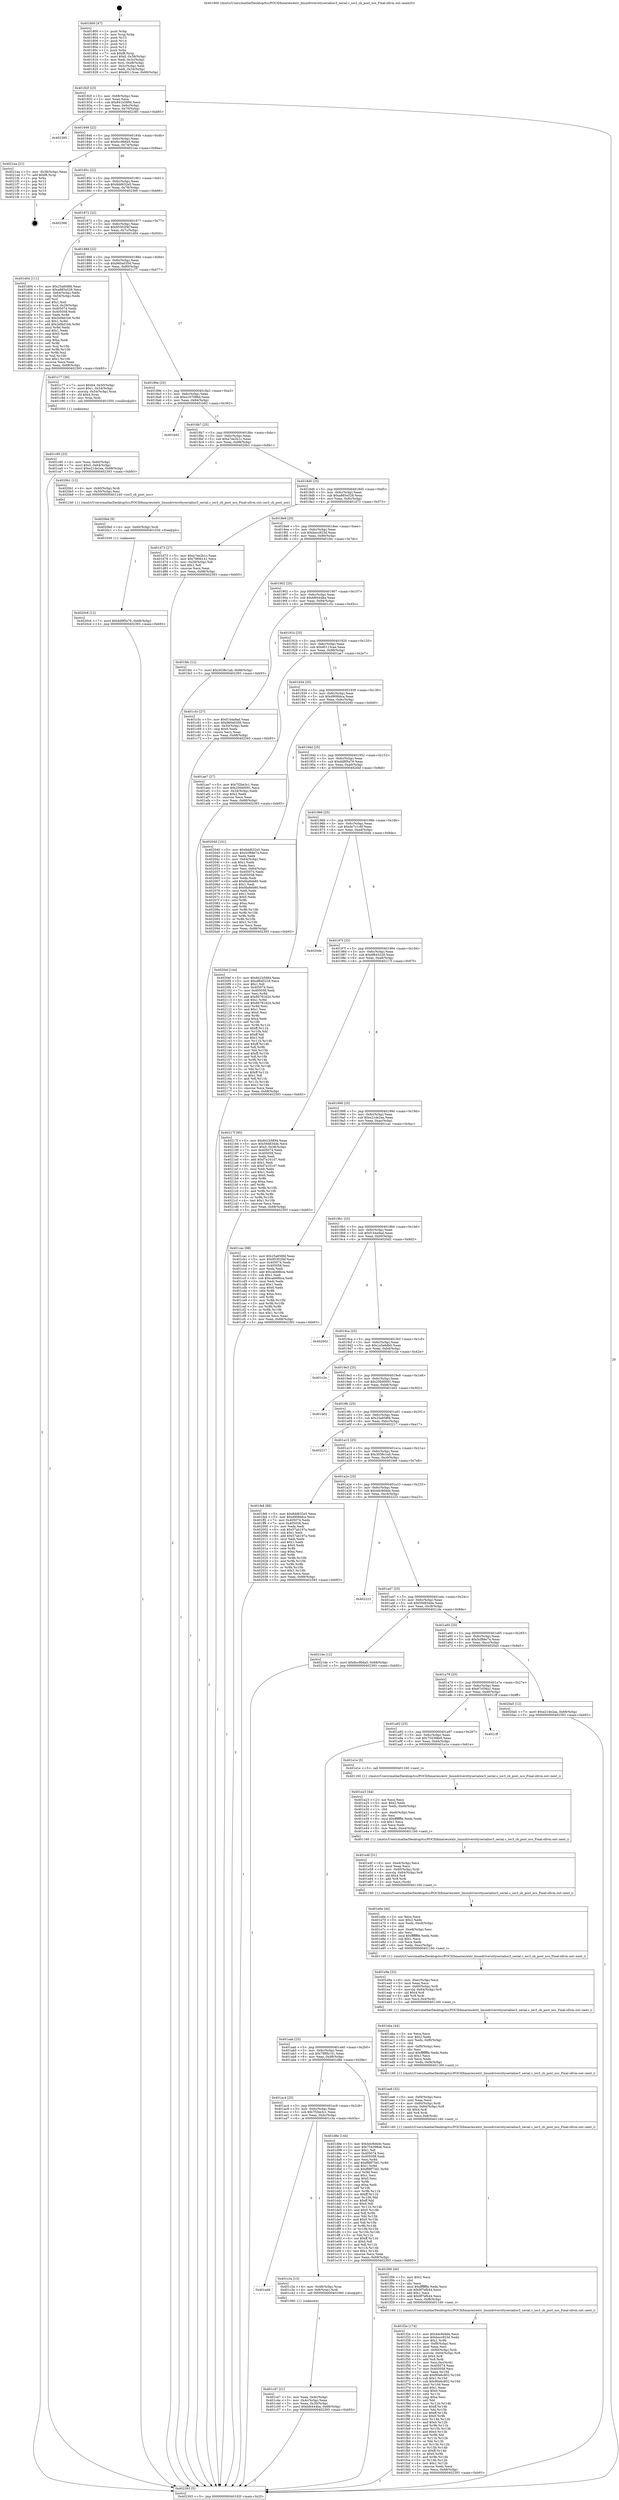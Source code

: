 digraph "0x401800" {
  label = "0x401800 (/mnt/c/Users/mathe/Desktop/tcc/POCII/binaries/extr_linuxdriversttyserialioc3_serial.c_ioc3_cb_post_ncs_Final-ollvm.out::main(0))"
  labelloc = "t"
  node[shape=record]

  Entry [label="",width=0.3,height=0.3,shape=circle,fillcolor=black,style=filled]
  "0x40182f" [label="{
     0x40182f [23]\l
     | [instrs]\l
     &nbsp;&nbsp;0x40182f \<+3\>: mov -0x68(%rbp),%eax\l
     &nbsp;&nbsp;0x401832 \<+2\>: mov %eax,%ecx\l
     &nbsp;&nbsp;0x401834 \<+6\>: sub $0x841b5894,%ecx\l
     &nbsp;&nbsp;0x40183a \<+3\>: mov %eax,-0x6c(%rbp)\l
     &nbsp;&nbsp;0x40183d \<+3\>: mov %ecx,-0x70(%rbp)\l
     &nbsp;&nbsp;0x401840 \<+6\>: je 0000000000402385 \<main+0xb85\>\l
  }"]
  "0x402385" [label="{
     0x402385\l
  }", style=dashed]
  "0x401846" [label="{
     0x401846 [22]\l
     | [instrs]\l
     &nbsp;&nbsp;0x401846 \<+5\>: jmp 000000000040184b \<main+0x4b\>\l
     &nbsp;&nbsp;0x40184b \<+3\>: mov -0x6c(%rbp),%eax\l
     &nbsp;&nbsp;0x40184e \<+5\>: sub $0x8cc9b6a5,%eax\l
     &nbsp;&nbsp;0x401853 \<+3\>: mov %eax,-0x74(%rbp)\l
     &nbsp;&nbsp;0x401856 \<+6\>: je 00000000004021ea \<main+0x9ea\>\l
  }"]
  Exit [label="",width=0.3,height=0.3,shape=circle,fillcolor=black,style=filled,peripheries=2]
  "0x4021ea" [label="{
     0x4021ea [21]\l
     | [instrs]\l
     &nbsp;&nbsp;0x4021ea \<+3\>: mov -0x38(%rbp),%eax\l
     &nbsp;&nbsp;0x4021ed \<+7\>: add $0xf8,%rsp\l
     &nbsp;&nbsp;0x4021f4 \<+1\>: pop %rbx\l
     &nbsp;&nbsp;0x4021f5 \<+2\>: pop %r12\l
     &nbsp;&nbsp;0x4021f7 \<+2\>: pop %r13\l
     &nbsp;&nbsp;0x4021f9 \<+2\>: pop %r14\l
     &nbsp;&nbsp;0x4021fb \<+2\>: pop %r15\l
     &nbsp;&nbsp;0x4021fd \<+1\>: pop %rbp\l
     &nbsp;&nbsp;0x4021fe \<+1\>: ret\l
  }"]
  "0x40185c" [label="{
     0x40185c [22]\l
     | [instrs]\l
     &nbsp;&nbsp;0x40185c \<+5\>: jmp 0000000000401861 \<main+0x61\>\l
     &nbsp;&nbsp;0x401861 \<+3\>: mov -0x6c(%rbp),%eax\l
     &nbsp;&nbsp;0x401864 \<+5\>: sub $0x8dd632e5,%eax\l
     &nbsp;&nbsp;0x401869 \<+3\>: mov %eax,-0x78(%rbp)\l
     &nbsp;&nbsp;0x40186c \<+6\>: je 0000000000402366 \<main+0xb66\>\l
  }"]
  "0x4020c6" [label="{
     0x4020c6 [12]\l
     | [instrs]\l
     &nbsp;&nbsp;0x4020c6 \<+7\>: movl $0xdd9f5a79,-0x68(%rbp)\l
     &nbsp;&nbsp;0x4020cd \<+5\>: jmp 0000000000402393 \<main+0xb93\>\l
  }"]
  "0x402366" [label="{
     0x402366\l
  }", style=dashed]
  "0x401872" [label="{
     0x401872 [22]\l
     | [instrs]\l
     &nbsp;&nbsp;0x401872 \<+5\>: jmp 0000000000401877 \<main+0x77\>\l
     &nbsp;&nbsp;0x401877 \<+3\>: mov -0x6c(%rbp),%eax\l
     &nbsp;&nbsp;0x40187a \<+5\>: sub $0x95302f4f,%eax\l
     &nbsp;&nbsp;0x40187f \<+3\>: mov %eax,-0x7c(%rbp)\l
     &nbsp;&nbsp;0x401882 \<+6\>: je 0000000000401d04 \<main+0x504\>\l
  }"]
  "0x4020bd" [label="{
     0x4020bd [9]\l
     | [instrs]\l
     &nbsp;&nbsp;0x4020bd \<+4\>: mov -0x60(%rbp),%rdi\l
     &nbsp;&nbsp;0x4020c1 \<+5\>: call 0000000000401030 \<free@plt\>\l
     | [calls]\l
     &nbsp;&nbsp;0x401030 \{1\} (unknown)\l
  }"]
  "0x401d04" [label="{
     0x401d04 [111]\l
     | [instrs]\l
     &nbsp;&nbsp;0x401d04 \<+5\>: mov $0x25a858fd,%eax\l
     &nbsp;&nbsp;0x401d09 \<+5\>: mov $0xa885e528,%ecx\l
     &nbsp;&nbsp;0x401d0e \<+3\>: mov -0x64(%rbp),%edx\l
     &nbsp;&nbsp;0x401d11 \<+3\>: cmp -0x54(%rbp),%edx\l
     &nbsp;&nbsp;0x401d14 \<+4\>: setl %sil\l
     &nbsp;&nbsp;0x401d18 \<+4\>: and $0x1,%sil\l
     &nbsp;&nbsp;0x401d1c \<+4\>: mov %sil,-0x29(%rbp)\l
     &nbsp;&nbsp;0x401d20 \<+7\>: mov 0x405074,%edx\l
     &nbsp;&nbsp;0x401d27 \<+7\>: mov 0x405058,%edi\l
     &nbsp;&nbsp;0x401d2e \<+3\>: mov %edx,%r8d\l
     &nbsp;&nbsp;0x401d31 \<+7\>: sub $0x2efdd1b6,%r8d\l
     &nbsp;&nbsp;0x401d38 \<+4\>: sub $0x1,%r8d\l
     &nbsp;&nbsp;0x401d3c \<+7\>: add $0x2efdd1b6,%r8d\l
     &nbsp;&nbsp;0x401d43 \<+4\>: imul %r8d,%edx\l
     &nbsp;&nbsp;0x401d47 \<+3\>: and $0x1,%edx\l
     &nbsp;&nbsp;0x401d4a \<+3\>: cmp $0x0,%edx\l
     &nbsp;&nbsp;0x401d4d \<+4\>: sete %sil\l
     &nbsp;&nbsp;0x401d51 \<+3\>: cmp $0xa,%edi\l
     &nbsp;&nbsp;0x401d54 \<+4\>: setl %r9b\l
     &nbsp;&nbsp;0x401d58 \<+3\>: mov %sil,%r10b\l
     &nbsp;&nbsp;0x401d5b \<+3\>: and %r9b,%r10b\l
     &nbsp;&nbsp;0x401d5e \<+3\>: xor %r9b,%sil\l
     &nbsp;&nbsp;0x401d61 \<+3\>: or %sil,%r10b\l
     &nbsp;&nbsp;0x401d64 \<+4\>: test $0x1,%r10b\l
     &nbsp;&nbsp;0x401d68 \<+3\>: cmovne %ecx,%eax\l
     &nbsp;&nbsp;0x401d6b \<+3\>: mov %eax,-0x68(%rbp)\l
     &nbsp;&nbsp;0x401d6e \<+5\>: jmp 0000000000402393 \<main+0xb93\>\l
  }"]
  "0x401888" [label="{
     0x401888 [22]\l
     | [instrs]\l
     &nbsp;&nbsp;0x401888 \<+5\>: jmp 000000000040188d \<main+0x8d\>\l
     &nbsp;&nbsp;0x40188d \<+3\>: mov -0x6c(%rbp),%eax\l
     &nbsp;&nbsp;0x401890 \<+5\>: sub $0x960a0356,%eax\l
     &nbsp;&nbsp;0x401895 \<+3\>: mov %eax,-0x80(%rbp)\l
     &nbsp;&nbsp;0x401898 \<+6\>: je 0000000000401c77 \<main+0x477\>\l
  }"]
  "0x401f2e" [label="{
     0x401f2e [174]\l
     | [instrs]\l
     &nbsp;&nbsp;0x401f2e \<+5\>: mov $0x4dc9d4de,%ecx\l
     &nbsp;&nbsp;0x401f33 \<+5\>: mov $0xbecc923d,%edx\l
     &nbsp;&nbsp;0x401f38 \<+3\>: mov $0x1,%r9b\l
     &nbsp;&nbsp;0x401f3b \<+6\>: mov -0xf8(%rbp),%esi\l
     &nbsp;&nbsp;0x401f41 \<+3\>: imul %eax,%esi\l
     &nbsp;&nbsp;0x401f44 \<+4\>: mov -0x60(%rbp),%rdi\l
     &nbsp;&nbsp;0x401f48 \<+4\>: movslq -0x64(%rbp),%r8\l
     &nbsp;&nbsp;0x401f4c \<+4\>: shl $0x4,%r8\l
     &nbsp;&nbsp;0x401f50 \<+3\>: add %r8,%rdi\l
     &nbsp;&nbsp;0x401f53 \<+3\>: mov %esi,0xc(%rdi)\l
     &nbsp;&nbsp;0x401f56 \<+7\>: mov 0x405074,%eax\l
     &nbsp;&nbsp;0x401f5d \<+7\>: mov 0x405058,%esi\l
     &nbsp;&nbsp;0x401f64 \<+3\>: mov %eax,%r10d\l
     &nbsp;&nbsp;0x401f67 \<+7\>: add $0x90a6c802,%r10d\l
     &nbsp;&nbsp;0x401f6e \<+4\>: sub $0x1,%r10d\l
     &nbsp;&nbsp;0x401f72 \<+7\>: sub $0x90a6c802,%r10d\l
     &nbsp;&nbsp;0x401f79 \<+4\>: imul %r10d,%eax\l
     &nbsp;&nbsp;0x401f7d \<+3\>: and $0x1,%eax\l
     &nbsp;&nbsp;0x401f80 \<+3\>: cmp $0x0,%eax\l
     &nbsp;&nbsp;0x401f83 \<+4\>: sete %r11b\l
     &nbsp;&nbsp;0x401f87 \<+3\>: cmp $0xa,%esi\l
     &nbsp;&nbsp;0x401f8a \<+3\>: setl %bl\l
     &nbsp;&nbsp;0x401f8d \<+3\>: mov %r11b,%r14b\l
     &nbsp;&nbsp;0x401f90 \<+4\>: xor $0xff,%r14b\l
     &nbsp;&nbsp;0x401f94 \<+3\>: mov %bl,%r15b\l
     &nbsp;&nbsp;0x401f97 \<+4\>: xor $0xff,%r15b\l
     &nbsp;&nbsp;0x401f9b \<+4\>: xor $0x0,%r9b\l
     &nbsp;&nbsp;0x401f9f \<+3\>: mov %r14b,%r12b\l
     &nbsp;&nbsp;0x401fa2 \<+4\>: and $0x0,%r12b\l
     &nbsp;&nbsp;0x401fa6 \<+3\>: and %r9b,%r11b\l
     &nbsp;&nbsp;0x401fa9 \<+3\>: mov %r15b,%r13b\l
     &nbsp;&nbsp;0x401fac \<+4\>: and $0x0,%r13b\l
     &nbsp;&nbsp;0x401fb0 \<+3\>: and %r9b,%bl\l
     &nbsp;&nbsp;0x401fb3 \<+3\>: or %r11b,%r12b\l
     &nbsp;&nbsp;0x401fb6 \<+3\>: or %bl,%r13b\l
     &nbsp;&nbsp;0x401fb9 \<+3\>: xor %r13b,%r12b\l
     &nbsp;&nbsp;0x401fbc \<+3\>: or %r15b,%r14b\l
     &nbsp;&nbsp;0x401fbf \<+4\>: xor $0xff,%r14b\l
     &nbsp;&nbsp;0x401fc3 \<+4\>: or $0x0,%r9b\l
     &nbsp;&nbsp;0x401fc7 \<+3\>: and %r9b,%r14b\l
     &nbsp;&nbsp;0x401fca \<+3\>: or %r14b,%r12b\l
     &nbsp;&nbsp;0x401fcd \<+4\>: test $0x1,%r12b\l
     &nbsp;&nbsp;0x401fd1 \<+3\>: cmovne %edx,%ecx\l
     &nbsp;&nbsp;0x401fd4 \<+3\>: mov %ecx,-0x68(%rbp)\l
     &nbsp;&nbsp;0x401fd7 \<+5\>: jmp 0000000000402393 \<main+0xb93\>\l
  }"]
  "0x401c77" [label="{
     0x401c77 [30]\l
     | [instrs]\l
     &nbsp;&nbsp;0x401c77 \<+7\>: movl $0x64,-0x50(%rbp)\l
     &nbsp;&nbsp;0x401c7e \<+7\>: movl $0x1,-0x54(%rbp)\l
     &nbsp;&nbsp;0x401c85 \<+4\>: movslq -0x54(%rbp),%rax\l
     &nbsp;&nbsp;0x401c89 \<+4\>: shl $0x4,%rax\l
     &nbsp;&nbsp;0x401c8d \<+3\>: mov %rax,%rdi\l
     &nbsp;&nbsp;0x401c90 \<+5\>: call 0000000000401050 \<malloc@plt\>\l
     | [calls]\l
     &nbsp;&nbsp;0x401050 \{1\} (unknown)\l
  }"]
  "0x40189e" [label="{
     0x40189e [25]\l
     | [instrs]\l
     &nbsp;&nbsp;0x40189e \<+5\>: jmp 00000000004018a3 \<main+0xa3\>\l
     &nbsp;&nbsp;0x4018a3 \<+3\>: mov -0x6c(%rbp),%eax\l
     &nbsp;&nbsp;0x4018a6 \<+5\>: sub $0xa167086d,%eax\l
     &nbsp;&nbsp;0x4018ab \<+6\>: mov %eax,-0x84(%rbp)\l
     &nbsp;&nbsp;0x4018b1 \<+6\>: je 0000000000401b92 \<main+0x392\>\l
  }"]
  "0x401f06" [label="{
     0x401f06 [40]\l
     | [instrs]\l
     &nbsp;&nbsp;0x401f06 \<+5\>: mov $0x2,%ecx\l
     &nbsp;&nbsp;0x401f0b \<+1\>: cltd\l
     &nbsp;&nbsp;0x401f0c \<+2\>: idiv %ecx\l
     &nbsp;&nbsp;0x401f0e \<+6\>: imul $0xfffffffe,%edx,%ecx\l
     &nbsp;&nbsp;0x401f14 \<+6\>: sub $0x9f7efb44,%ecx\l
     &nbsp;&nbsp;0x401f1a \<+3\>: add $0x1,%ecx\l
     &nbsp;&nbsp;0x401f1d \<+6\>: add $0x9f7efb44,%ecx\l
     &nbsp;&nbsp;0x401f23 \<+6\>: mov %ecx,-0xf8(%rbp)\l
     &nbsp;&nbsp;0x401f29 \<+5\>: call 0000000000401160 \<next_i\>\l
     | [calls]\l
     &nbsp;&nbsp;0x401160 \{1\} (/mnt/c/Users/mathe/Desktop/tcc/POCII/binaries/extr_linuxdriversttyserialioc3_serial.c_ioc3_cb_post_ncs_Final-ollvm.out::next_i)\l
  }"]
  "0x401b92" [label="{
     0x401b92\l
  }", style=dashed]
  "0x4018b7" [label="{
     0x4018b7 [25]\l
     | [instrs]\l
     &nbsp;&nbsp;0x4018b7 \<+5\>: jmp 00000000004018bc \<main+0xbc\>\l
     &nbsp;&nbsp;0x4018bc \<+3\>: mov -0x6c(%rbp),%eax\l
     &nbsp;&nbsp;0x4018bf \<+5\>: sub $0xa7ee2b1c,%eax\l
     &nbsp;&nbsp;0x4018c4 \<+6\>: mov %eax,-0x88(%rbp)\l
     &nbsp;&nbsp;0x4018ca \<+6\>: je 00000000004020b1 \<main+0x8b1\>\l
  }"]
  "0x401ee6" [label="{
     0x401ee6 [32]\l
     | [instrs]\l
     &nbsp;&nbsp;0x401ee6 \<+6\>: mov -0xf4(%rbp),%ecx\l
     &nbsp;&nbsp;0x401eec \<+3\>: imul %eax,%ecx\l
     &nbsp;&nbsp;0x401eef \<+4\>: mov -0x60(%rbp),%rdi\l
     &nbsp;&nbsp;0x401ef3 \<+4\>: movslq -0x64(%rbp),%r8\l
     &nbsp;&nbsp;0x401ef7 \<+4\>: shl $0x4,%r8\l
     &nbsp;&nbsp;0x401efb \<+3\>: add %r8,%rdi\l
     &nbsp;&nbsp;0x401efe \<+3\>: mov %ecx,0x8(%rdi)\l
     &nbsp;&nbsp;0x401f01 \<+5\>: call 0000000000401160 \<next_i\>\l
     | [calls]\l
     &nbsp;&nbsp;0x401160 \{1\} (/mnt/c/Users/mathe/Desktop/tcc/POCII/binaries/extr_linuxdriversttyserialioc3_serial.c_ioc3_cb_post_ncs_Final-ollvm.out::next_i)\l
  }"]
  "0x4020b1" [label="{
     0x4020b1 [12]\l
     | [instrs]\l
     &nbsp;&nbsp;0x4020b1 \<+4\>: mov -0x60(%rbp),%rdi\l
     &nbsp;&nbsp;0x4020b5 \<+3\>: mov -0x50(%rbp),%esi\l
     &nbsp;&nbsp;0x4020b8 \<+5\>: call 0000000000401240 \<ioc3_cb_post_ncs\>\l
     | [calls]\l
     &nbsp;&nbsp;0x401240 \{1\} (/mnt/c/Users/mathe/Desktop/tcc/POCII/binaries/extr_linuxdriversttyserialioc3_serial.c_ioc3_cb_post_ncs_Final-ollvm.out::ioc3_cb_post_ncs)\l
  }"]
  "0x4018d0" [label="{
     0x4018d0 [25]\l
     | [instrs]\l
     &nbsp;&nbsp;0x4018d0 \<+5\>: jmp 00000000004018d5 \<main+0xd5\>\l
     &nbsp;&nbsp;0x4018d5 \<+3\>: mov -0x6c(%rbp),%eax\l
     &nbsp;&nbsp;0x4018d8 \<+5\>: sub $0xa885e528,%eax\l
     &nbsp;&nbsp;0x4018dd \<+6\>: mov %eax,-0x8c(%rbp)\l
     &nbsp;&nbsp;0x4018e3 \<+6\>: je 0000000000401d73 \<main+0x573\>\l
  }"]
  "0x401eba" [label="{
     0x401eba [44]\l
     | [instrs]\l
     &nbsp;&nbsp;0x401eba \<+2\>: xor %ecx,%ecx\l
     &nbsp;&nbsp;0x401ebc \<+5\>: mov $0x2,%edx\l
     &nbsp;&nbsp;0x401ec1 \<+6\>: mov %edx,-0xf0(%rbp)\l
     &nbsp;&nbsp;0x401ec7 \<+1\>: cltd\l
     &nbsp;&nbsp;0x401ec8 \<+6\>: mov -0xf0(%rbp),%esi\l
     &nbsp;&nbsp;0x401ece \<+2\>: idiv %esi\l
     &nbsp;&nbsp;0x401ed0 \<+6\>: imul $0xfffffffe,%edx,%edx\l
     &nbsp;&nbsp;0x401ed6 \<+3\>: sub $0x1,%ecx\l
     &nbsp;&nbsp;0x401ed9 \<+2\>: sub %ecx,%edx\l
     &nbsp;&nbsp;0x401edb \<+6\>: mov %edx,-0xf4(%rbp)\l
     &nbsp;&nbsp;0x401ee1 \<+5\>: call 0000000000401160 \<next_i\>\l
     | [calls]\l
     &nbsp;&nbsp;0x401160 \{1\} (/mnt/c/Users/mathe/Desktop/tcc/POCII/binaries/extr_linuxdriversttyserialioc3_serial.c_ioc3_cb_post_ncs_Final-ollvm.out::next_i)\l
  }"]
  "0x401d73" [label="{
     0x401d73 [27]\l
     | [instrs]\l
     &nbsp;&nbsp;0x401d73 \<+5\>: mov $0xa7ee2b1c,%eax\l
     &nbsp;&nbsp;0x401d78 \<+5\>: mov $0x79f0b141,%ecx\l
     &nbsp;&nbsp;0x401d7d \<+3\>: mov -0x29(%rbp),%dl\l
     &nbsp;&nbsp;0x401d80 \<+3\>: test $0x1,%dl\l
     &nbsp;&nbsp;0x401d83 \<+3\>: cmovne %ecx,%eax\l
     &nbsp;&nbsp;0x401d86 \<+3\>: mov %eax,-0x68(%rbp)\l
     &nbsp;&nbsp;0x401d89 \<+5\>: jmp 0000000000402393 \<main+0xb93\>\l
  }"]
  "0x4018e9" [label="{
     0x4018e9 [25]\l
     | [instrs]\l
     &nbsp;&nbsp;0x4018e9 \<+5\>: jmp 00000000004018ee \<main+0xee\>\l
     &nbsp;&nbsp;0x4018ee \<+3\>: mov -0x6c(%rbp),%eax\l
     &nbsp;&nbsp;0x4018f1 \<+5\>: sub $0xbecc923d,%eax\l
     &nbsp;&nbsp;0x4018f6 \<+6\>: mov %eax,-0x90(%rbp)\l
     &nbsp;&nbsp;0x4018fc \<+6\>: je 0000000000401fdc \<main+0x7dc\>\l
  }"]
  "0x401e9a" [label="{
     0x401e9a [32]\l
     | [instrs]\l
     &nbsp;&nbsp;0x401e9a \<+6\>: mov -0xec(%rbp),%ecx\l
     &nbsp;&nbsp;0x401ea0 \<+3\>: imul %eax,%ecx\l
     &nbsp;&nbsp;0x401ea3 \<+4\>: mov -0x60(%rbp),%rdi\l
     &nbsp;&nbsp;0x401ea7 \<+4\>: movslq -0x64(%rbp),%r8\l
     &nbsp;&nbsp;0x401eab \<+4\>: shl $0x4,%r8\l
     &nbsp;&nbsp;0x401eaf \<+3\>: add %r8,%rdi\l
     &nbsp;&nbsp;0x401eb2 \<+3\>: mov %ecx,0x4(%rdi)\l
     &nbsp;&nbsp;0x401eb5 \<+5\>: call 0000000000401160 \<next_i\>\l
     | [calls]\l
     &nbsp;&nbsp;0x401160 \{1\} (/mnt/c/Users/mathe/Desktop/tcc/POCII/binaries/extr_linuxdriversttyserialioc3_serial.c_ioc3_cb_post_ncs_Final-ollvm.out::next_i)\l
  }"]
  "0x401fdc" [label="{
     0x401fdc [12]\l
     | [instrs]\l
     &nbsp;&nbsp;0x401fdc \<+7\>: movl $0x3038c1ab,-0x68(%rbp)\l
     &nbsp;&nbsp;0x401fe3 \<+5\>: jmp 0000000000402393 \<main+0xb93\>\l
  }"]
  "0x401902" [label="{
     0x401902 [25]\l
     | [instrs]\l
     &nbsp;&nbsp;0x401902 \<+5\>: jmp 0000000000401907 \<main+0x107\>\l
     &nbsp;&nbsp;0x401907 \<+3\>: mov -0x6c(%rbp),%eax\l
     &nbsp;&nbsp;0x40190a \<+5\>: sub $0xbfd444ba,%eax\l
     &nbsp;&nbsp;0x40190f \<+6\>: mov %eax,-0x94(%rbp)\l
     &nbsp;&nbsp;0x401915 \<+6\>: je 0000000000401c5c \<main+0x45c\>\l
  }"]
  "0x401e6e" [label="{
     0x401e6e [44]\l
     | [instrs]\l
     &nbsp;&nbsp;0x401e6e \<+2\>: xor %ecx,%ecx\l
     &nbsp;&nbsp;0x401e70 \<+5\>: mov $0x2,%edx\l
     &nbsp;&nbsp;0x401e75 \<+6\>: mov %edx,-0xe8(%rbp)\l
     &nbsp;&nbsp;0x401e7b \<+1\>: cltd\l
     &nbsp;&nbsp;0x401e7c \<+6\>: mov -0xe8(%rbp),%esi\l
     &nbsp;&nbsp;0x401e82 \<+2\>: idiv %esi\l
     &nbsp;&nbsp;0x401e84 \<+6\>: imul $0xfffffffe,%edx,%edx\l
     &nbsp;&nbsp;0x401e8a \<+3\>: sub $0x1,%ecx\l
     &nbsp;&nbsp;0x401e8d \<+2\>: sub %ecx,%edx\l
     &nbsp;&nbsp;0x401e8f \<+6\>: mov %edx,-0xec(%rbp)\l
     &nbsp;&nbsp;0x401e95 \<+5\>: call 0000000000401160 \<next_i\>\l
     | [calls]\l
     &nbsp;&nbsp;0x401160 \{1\} (/mnt/c/Users/mathe/Desktop/tcc/POCII/binaries/extr_linuxdriversttyserialioc3_serial.c_ioc3_cb_post_ncs_Final-ollvm.out::next_i)\l
  }"]
  "0x401c5c" [label="{
     0x401c5c [27]\l
     | [instrs]\l
     &nbsp;&nbsp;0x401c5c \<+5\>: mov $0xf144a9ad,%eax\l
     &nbsp;&nbsp;0x401c61 \<+5\>: mov $0x960a0356,%ecx\l
     &nbsp;&nbsp;0x401c66 \<+3\>: mov -0x30(%rbp),%edx\l
     &nbsp;&nbsp;0x401c69 \<+3\>: cmp $0x0,%edx\l
     &nbsp;&nbsp;0x401c6c \<+3\>: cmove %ecx,%eax\l
     &nbsp;&nbsp;0x401c6f \<+3\>: mov %eax,-0x68(%rbp)\l
     &nbsp;&nbsp;0x401c72 \<+5\>: jmp 0000000000402393 \<main+0xb93\>\l
  }"]
  "0x40191b" [label="{
     0x40191b [25]\l
     | [instrs]\l
     &nbsp;&nbsp;0x40191b \<+5\>: jmp 0000000000401920 \<main+0x120\>\l
     &nbsp;&nbsp;0x401920 \<+3\>: mov -0x6c(%rbp),%eax\l
     &nbsp;&nbsp;0x401923 \<+5\>: sub $0xd0113cae,%eax\l
     &nbsp;&nbsp;0x401928 \<+6\>: mov %eax,-0x98(%rbp)\l
     &nbsp;&nbsp;0x40192e \<+6\>: je 0000000000401ae7 \<main+0x2e7\>\l
  }"]
  "0x401e4f" [label="{
     0x401e4f [31]\l
     | [instrs]\l
     &nbsp;&nbsp;0x401e4f \<+6\>: mov -0xe4(%rbp),%ecx\l
     &nbsp;&nbsp;0x401e55 \<+3\>: imul %eax,%ecx\l
     &nbsp;&nbsp;0x401e58 \<+4\>: mov -0x60(%rbp),%rdi\l
     &nbsp;&nbsp;0x401e5c \<+4\>: movslq -0x64(%rbp),%r8\l
     &nbsp;&nbsp;0x401e60 \<+4\>: shl $0x4,%r8\l
     &nbsp;&nbsp;0x401e64 \<+3\>: add %r8,%rdi\l
     &nbsp;&nbsp;0x401e67 \<+2\>: mov %ecx,(%rdi)\l
     &nbsp;&nbsp;0x401e69 \<+5\>: call 0000000000401160 \<next_i\>\l
     | [calls]\l
     &nbsp;&nbsp;0x401160 \{1\} (/mnt/c/Users/mathe/Desktop/tcc/POCII/binaries/extr_linuxdriversttyserialioc3_serial.c_ioc3_cb_post_ncs_Final-ollvm.out::next_i)\l
  }"]
  "0x401ae7" [label="{
     0x401ae7 [27]\l
     | [instrs]\l
     &nbsp;&nbsp;0x401ae7 \<+5\>: mov $0x7f2be3c1,%eax\l
     &nbsp;&nbsp;0x401aec \<+5\>: mov $0x200d0091,%ecx\l
     &nbsp;&nbsp;0x401af1 \<+3\>: mov -0x34(%rbp),%edx\l
     &nbsp;&nbsp;0x401af4 \<+3\>: cmp $0x2,%edx\l
     &nbsp;&nbsp;0x401af7 \<+3\>: cmovne %ecx,%eax\l
     &nbsp;&nbsp;0x401afa \<+3\>: mov %eax,-0x68(%rbp)\l
     &nbsp;&nbsp;0x401afd \<+5\>: jmp 0000000000402393 \<main+0xb93\>\l
  }"]
  "0x401934" [label="{
     0x401934 [25]\l
     | [instrs]\l
     &nbsp;&nbsp;0x401934 \<+5\>: jmp 0000000000401939 \<main+0x139\>\l
     &nbsp;&nbsp;0x401939 \<+3\>: mov -0x6c(%rbp),%eax\l
     &nbsp;&nbsp;0x40193c \<+5\>: sub $0xd90fddca,%eax\l
     &nbsp;&nbsp;0x401941 \<+6\>: mov %eax,-0x9c(%rbp)\l
     &nbsp;&nbsp;0x401947 \<+6\>: je 0000000000402040 \<main+0x840\>\l
  }"]
  "0x402393" [label="{
     0x402393 [5]\l
     | [instrs]\l
     &nbsp;&nbsp;0x402393 \<+5\>: jmp 000000000040182f \<main+0x2f\>\l
  }"]
  "0x401800" [label="{
     0x401800 [47]\l
     | [instrs]\l
     &nbsp;&nbsp;0x401800 \<+1\>: push %rbp\l
     &nbsp;&nbsp;0x401801 \<+3\>: mov %rsp,%rbp\l
     &nbsp;&nbsp;0x401804 \<+2\>: push %r15\l
     &nbsp;&nbsp;0x401806 \<+2\>: push %r14\l
     &nbsp;&nbsp;0x401808 \<+2\>: push %r13\l
     &nbsp;&nbsp;0x40180a \<+2\>: push %r12\l
     &nbsp;&nbsp;0x40180c \<+1\>: push %rbx\l
     &nbsp;&nbsp;0x40180d \<+7\>: sub $0xf8,%rsp\l
     &nbsp;&nbsp;0x401814 \<+7\>: movl $0x0,-0x38(%rbp)\l
     &nbsp;&nbsp;0x40181b \<+3\>: mov %edi,-0x3c(%rbp)\l
     &nbsp;&nbsp;0x40181e \<+4\>: mov %rsi,-0x48(%rbp)\l
     &nbsp;&nbsp;0x401822 \<+3\>: mov -0x3c(%rbp),%edi\l
     &nbsp;&nbsp;0x401825 \<+3\>: mov %edi,-0x34(%rbp)\l
     &nbsp;&nbsp;0x401828 \<+7\>: movl $0xd0113cae,-0x68(%rbp)\l
  }"]
  "0x401e23" [label="{
     0x401e23 [44]\l
     | [instrs]\l
     &nbsp;&nbsp;0x401e23 \<+2\>: xor %ecx,%ecx\l
     &nbsp;&nbsp;0x401e25 \<+5\>: mov $0x2,%edx\l
     &nbsp;&nbsp;0x401e2a \<+6\>: mov %edx,-0xe0(%rbp)\l
     &nbsp;&nbsp;0x401e30 \<+1\>: cltd\l
     &nbsp;&nbsp;0x401e31 \<+6\>: mov -0xe0(%rbp),%esi\l
     &nbsp;&nbsp;0x401e37 \<+2\>: idiv %esi\l
     &nbsp;&nbsp;0x401e39 \<+6\>: imul $0xfffffffe,%edx,%edx\l
     &nbsp;&nbsp;0x401e3f \<+3\>: sub $0x1,%ecx\l
     &nbsp;&nbsp;0x401e42 \<+2\>: sub %ecx,%edx\l
     &nbsp;&nbsp;0x401e44 \<+6\>: mov %edx,-0xe4(%rbp)\l
     &nbsp;&nbsp;0x401e4a \<+5\>: call 0000000000401160 \<next_i\>\l
     | [calls]\l
     &nbsp;&nbsp;0x401160 \{1\} (/mnt/c/Users/mathe/Desktop/tcc/POCII/binaries/extr_linuxdriversttyserialioc3_serial.c_ioc3_cb_post_ncs_Final-ollvm.out::next_i)\l
  }"]
  "0x402040" [label="{
     0x402040 [101]\l
     | [instrs]\l
     &nbsp;&nbsp;0x402040 \<+5\>: mov $0x8dd632e5,%eax\l
     &nbsp;&nbsp;0x402045 \<+5\>: mov $0x5cf88e74,%ecx\l
     &nbsp;&nbsp;0x40204a \<+2\>: xor %edx,%edx\l
     &nbsp;&nbsp;0x40204c \<+3\>: mov -0x64(%rbp),%esi\l
     &nbsp;&nbsp;0x40204f \<+3\>: sub $0x1,%edx\l
     &nbsp;&nbsp;0x402052 \<+2\>: sub %edx,%esi\l
     &nbsp;&nbsp;0x402054 \<+3\>: mov %esi,-0x64(%rbp)\l
     &nbsp;&nbsp;0x402057 \<+7\>: mov 0x405074,%edx\l
     &nbsp;&nbsp;0x40205e \<+7\>: mov 0x405058,%esi\l
     &nbsp;&nbsp;0x402065 \<+2\>: mov %edx,%edi\l
     &nbsp;&nbsp;0x402067 \<+6\>: add $0xfda8eb80,%edi\l
     &nbsp;&nbsp;0x40206d \<+3\>: sub $0x1,%edi\l
     &nbsp;&nbsp;0x402070 \<+6\>: sub $0xfda8eb80,%edi\l
     &nbsp;&nbsp;0x402076 \<+3\>: imul %edi,%edx\l
     &nbsp;&nbsp;0x402079 \<+3\>: and $0x1,%edx\l
     &nbsp;&nbsp;0x40207c \<+3\>: cmp $0x0,%edx\l
     &nbsp;&nbsp;0x40207f \<+4\>: sete %r8b\l
     &nbsp;&nbsp;0x402083 \<+3\>: cmp $0xa,%esi\l
     &nbsp;&nbsp;0x402086 \<+4\>: setl %r9b\l
     &nbsp;&nbsp;0x40208a \<+3\>: mov %r8b,%r10b\l
     &nbsp;&nbsp;0x40208d \<+3\>: and %r9b,%r10b\l
     &nbsp;&nbsp;0x402090 \<+3\>: xor %r9b,%r8b\l
     &nbsp;&nbsp;0x402093 \<+3\>: or %r8b,%r10b\l
     &nbsp;&nbsp;0x402096 \<+4\>: test $0x1,%r10b\l
     &nbsp;&nbsp;0x40209a \<+3\>: cmovne %ecx,%eax\l
     &nbsp;&nbsp;0x40209d \<+3\>: mov %eax,-0x68(%rbp)\l
     &nbsp;&nbsp;0x4020a0 \<+5\>: jmp 0000000000402393 \<main+0xb93\>\l
  }"]
  "0x40194d" [label="{
     0x40194d [25]\l
     | [instrs]\l
     &nbsp;&nbsp;0x40194d \<+5\>: jmp 0000000000401952 \<main+0x152\>\l
     &nbsp;&nbsp;0x401952 \<+3\>: mov -0x6c(%rbp),%eax\l
     &nbsp;&nbsp;0x401955 \<+5\>: sub $0xdd9f5a79,%eax\l
     &nbsp;&nbsp;0x40195a \<+6\>: mov %eax,-0xa0(%rbp)\l
     &nbsp;&nbsp;0x401960 \<+6\>: je 00000000004020ef \<main+0x8ef\>\l
  }"]
  "0x401c95" [label="{
     0x401c95 [23]\l
     | [instrs]\l
     &nbsp;&nbsp;0x401c95 \<+4\>: mov %rax,-0x60(%rbp)\l
     &nbsp;&nbsp;0x401c99 \<+7\>: movl $0x0,-0x64(%rbp)\l
     &nbsp;&nbsp;0x401ca0 \<+7\>: movl $0xe21de2aa,-0x68(%rbp)\l
     &nbsp;&nbsp;0x401ca7 \<+5\>: jmp 0000000000402393 \<main+0xb93\>\l
  }"]
  "0x4020ef" [label="{
     0x4020ef [144]\l
     | [instrs]\l
     &nbsp;&nbsp;0x4020ef \<+5\>: mov $0x841b5894,%eax\l
     &nbsp;&nbsp;0x4020f4 \<+5\>: mov $0xdf645228,%ecx\l
     &nbsp;&nbsp;0x4020f9 \<+2\>: mov $0x1,%dl\l
     &nbsp;&nbsp;0x4020fb \<+7\>: mov 0x405074,%esi\l
     &nbsp;&nbsp;0x402102 \<+7\>: mov 0x405058,%edi\l
     &nbsp;&nbsp;0x402109 \<+3\>: mov %esi,%r8d\l
     &nbsp;&nbsp;0x40210c \<+7\>: add $0x8078162d,%r8d\l
     &nbsp;&nbsp;0x402113 \<+4\>: sub $0x1,%r8d\l
     &nbsp;&nbsp;0x402117 \<+7\>: sub $0x8078162d,%r8d\l
     &nbsp;&nbsp;0x40211e \<+4\>: imul %r8d,%esi\l
     &nbsp;&nbsp;0x402122 \<+3\>: and $0x1,%esi\l
     &nbsp;&nbsp;0x402125 \<+3\>: cmp $0x0,%esi\l
     &nbsp;&nbsp;0x402128 \<+4\>: sete %r9b\l
     &nbsp;&nbsp;0x40212c \<+3\>: cmp $0xa,%edi\l
     &nbsp;&nbsp;0x40212f \<+4\>: setl %r10b\l
     &nbsp;&nbsp;0x402133 \<+3\>: mov %r9b,%r11b\l
     &nbsp;&nbsp;0x402136 \<+4\>: xor $0xff,%r11b\l
     &nbsp;&nbsp;0x40213a \<+3\>: mov %r10b,%bl\l
     &nbsp;&nbsp;0x40213d \<+3\>: xor $0xff,%bl\l
     &nbsp;&nbsp;0x402140 \<+3\>: xor $0x1,%dl\l
     &nbsp;&nbsp;0x402143 \<+3\>: mov %r11b,%r14b\l
     &nbsp;&nbsp;0x402146 \<+4\>: and $0xff,%r14b\l
     &nbsp;&nbsp;0x40214a \<+3\>: and %dl,%r9b\l
     &nbsp;&nbsp;0x40214d \<+3\>: mov %bl,%r15b\l
     &nbsp;&nbsp;0x402150 \<+4\>: and $0xff,%r15b\l
     &nbsp;&nbsp;0x402154 \<+3\>: and %dl,%r10b\l
     &nbsp;&nbsp;0x402157 \<+3\>: or %r9b,%r14b\l
     &nbsp;&nbsp;0x40215a \<+3\>: or %r10b,%r15b\l
     &nbsp;&nbsp;0x40215d \<+3\>: xor %r15b,%r14b\l
     &nbsp;&nbsp;0x402160 \<+3\>: or %bl,%r11b\l
     &nbsp;&nbsp;0x402163 \<+4\>: xor $0xff,%r11b\l
     &nbsp;&nbsp;0x402167 \<+3\>: or $0x1,%dl\l
     &nbsp;&nbsp;0x40216a \<+3\>: and %dl,%r11b\l
     &nbsp;&nbsp;0x40216d \<+3\>: or %r11b,%r14b\l
     &nbsp;&nbsp;0x402170 \<+4\>: test $0x1,%r14b\l
     &nbsp;&nbsp;0x402174 \<+3\>: cmovne %ecx,%eax\l
     &nbsp;&nbsp;0x402177 \<+3\>: mov %eax,-0x68(%rbp)\l
     &nbsp;&nbsp;0x40217a \<+5\>: jmp 0000000000402393 \<main+0xb93\>\l
  }"]
  "0x401966" [label="{
     0x401966 [25]\l
     | [instrs]\l
     &nbsp;&nbsp;0x401966 \<+5\>: jmp 000000000040196b \<main+0x16b\>\l
     &nbsp;&nbsp;0x40196b \<+3\>: mov -0x6c(%rbp),%eax\l
     &nbsp;&nbsp;0x40196e \<+5\>: sub $0xde7c1c6f,%eax\l
     &nbsp;&nbsp;0x401973 \<+6\>: mov %eax,-0xa4(%rbp)\l
     &nbsp;&nbsp;0x401979 \<+6\>: je 00000000004020de \<main+0x8de\>\l
  }"]
  "0x401c47" [label="{
     0x401c47 [21]\l
     | [instrs]\l
     &nbsp;&nbsp;0x401c47 \<+3\>: mov %eax,-0x4c(%rbp)\l
     &nbsp;&nbsp;0x401c4a \<+3\>: mov -0x4c(%rbp),%eax\l
     &nbsp;&nbsp;0x401c4d \<+3\>: mov %eax,-0x30(%rbp)\l
     &nbsp;&nbsp;0x401c50 \<+7\>: movl $0xbfd444ba,-0x68(%rbp)\l
     &nbsp;&nbsp;0x401c57 \<+5\>: jmp 0000000000402393 \<main+0xb93\>\l
  }"]
  "0x4020de" [label="{
     0x4020de\l
  }", style=dashed]
  "0x40197f" [label="{
     0x40197f [25]\l
     | [instrs]\l
     &nbsp;&nbsp;0x40197f \<+5\>: jmp 0000000000401984 \<main+0x184\>\l
     &nbsp;&nbsp;0x401984 \<+3\>: mov -0x6c(%rbp),%eax\l
     &nbsp;&nbsp;0x401987 \<+5\>: sub $0xdf645228,%eax\l
     &nbsp;&nbsp;0x40198c \<+6\>: mov %eax,-0xa8(%rbp)\l
     &nbsp;&nbsp;0x401992 \<+6\>: je 000000000040217f \<main+0x97f\>\l
  }"]
  "0x401add" [label="{
     0x401add\l
  }", style=dashed]
  "0x40217f" [label="{
     0x40217f [95]\l
     | [instrs]\l
     &nbsp;&nbsp;0x40217f \<+5\>: mov $0x841b5894,%eax\l
     &nbsp;&nbsp;0x402184 \<+5\>: mov $0x59d834de,%ecx\l
     &nbsp;&nbsp;0x402189 \<+7\>: movl $0x0,-0x38(%rbp)\l
     &nbsp;&nbsp;0x402190 \<+7\>: mov 0x405074,%edx\l
     &nbsp;&nbsp;0x402197 \<+7\>: mov 0x405058,%esi\l
     &nbsp;&nbsp;0x40219e \<+2\>: mov %edx,%edi\l
     &nbsp;&nbsp;0x4021a0 \<+6\>: add $0xf7a161d7,%edi\l
     &nbsp;&nbsp;0x4021a6 \<+3\>: sub $0x1,%edi\l
     &nbsp;&nbsp;0x4021a9 \<+6\>: sub $0xf7a161d7,%edi\l
     &nbsp;&nbsp;0x4021af \<+3\>: imul %edi,%edx\l
     &nbsp;&nbsp;0x4021b2 \<+3\>: and $0x1,%edx\l
     &nbsp;&nbsp;0x4021b5 \<+3\>: cmp $0x0,%edx\l
     &nbsp;&nbsp;0x4021b8 \<+4\>: sete %r8b\l
     &nbsp;&nbsp;0x4021bc \<+3\>: cmp $0xa,%esi\l
     &nbsp;&nbsp;0x4021bf \<+4\>: setl %r9b\l
     &nbsp;&nbsp;0x4021c3 \<+3\>: mov %r8b,%r10b\l
     &nbsp;&nbsp;0x4021c6 \<+3\>: and %r9b,%r10b\l
     &nbsp;&nbsp;0x4021c9 \<+3\>: xor %r9b,%r8b\l
     &nbsp;&nbsp;0x4021cc \<+3\>: or %r8b,%r10b\l
     &nbsp;&nbsp;0x4021cf \<+4\>: test $0x1,%r10b\l
     &nbsp;&nbsp;0x4021d3 \<+3\>: cmovne %ecx,%eax\l
     &nbsp;&nbsp;0x4021d6 \<+3\>: mov %eax,-0x68(%rbp)\l
     &nbsp;&nbsp;0x4021d9 \<+5\>: jmp 0000000000402393 \<main+0xb93\>\l
  }"]
  "0x401998" [label="{
     0x401998 [25]\l
     | [instrs]\l
     &nbsp;&nbsp;0x401998 \<+5\>: jmp 000000000040199d \<main+0x19d\>\l
     &nbsp;&nbsp;0x40199d \<+3\>: mov -0x6c(%rbp),%eax\l
     &nbsp;&nbsp;0x4019a0 \<+5\>: sub $0xe21de2aa,%eax\l
     &nbsp;&nbsp;0x4019a5 \<+6\>: mov %eax,-0xac(%rbp)\l
     &nbsp;&nbsp;0x4019ab \<+6\>: je 0000000000401cac \<main+0x4ac\>\l
  }"]
  "0x401c3a" [label="{
     0x401c3a [13]\l
     | [instrs]\l
     &nbsp;&nbsp;0x401c3a \<+4\>: mov -0x48(%rbp),%rax\l
     &nbsp;&nbsp;0x401c3e \<+4\>: mov 0x8(%rax),%rdi\l
     &nbsp;&nbsp;0x401c42 \<+5\>: call 0000000000401060 \<atoi@plt\>\l
     | [calls]\l
     &nbsp;&nbsp;0x401060 \{1\} (unknown)\l
  }"]
  "0x401cac" [label="{
     0x401cac [88]\l
     | [instrs]\l
     &nbsp;&nbsp;0x401cac \<+5\>: mov $0x25a858fd,%eax\l
     &nbsp;&nbsp;0x401cb1 \<+5\>: mov $0x95302f4f,%ecx\l
     &nbsp;&nbsp;0x401cb6 \<+7\>: mov 0x405074,%edx\l
     &nbsp;&nbsp;0x401cbd \<+7\>: mov 0x405058,%esi\l
     &nbsp;&nbsp;0x401cc4 \<+2\>: mov %edx,%edi\l
     &nbsp;&nbsp;0x401cc6 \<+6\>: add $0xcab68bca,%edi\l
     &nbsp;&nbsp;0x401ccc \<+3\>: sub $0x1,%edi\l
     &nbsp;&nbsp;0x401ccf \<+6\>: sub $0xcab68bca,%edi\l
     &nbsp;&nbsp;0x401cd5 \<+3\>: imul %edi,%edx\l
     &nbsp;&nbsp;0x401cd8 \<+3\>: and $0x1,%edx\l
     &nbsp;&nbsp;0x401cdb \<+3\>: cmp $0x0,%edx\l
     &nbsp;&nbsp;0x401cde \<+4\>: sete %r8b\l
     &nbsp;&nbsp;0x401ce2 \<+3\>: cmp $0xa,%esi\l
     &nbsp;&nbsp;0x401ce5 \<+4\>: setl %r9b\l
     &nbsp;&nbsp;0x401ce9 \<+3\>: mov %r8b,%r10b\l
     &nbsp;&nbsp;0x401cec \<+3\>: and %r9b,%r10b\l
     &nbsp;&nbsp;0x401cef \<+3\>: xor %r9b,%r8b\l
     &nbsp;&nbsp;0x401cf2 \<+3\>: or %r8b,%r10b\l
     &nbsp;&nbsp;0x401cf5 \<+4\>: test $0x1,%r10b\l
     &nbsp;&nbsp;0x401cf9 \<+3\>: cmovne %ecx,%eax\l
     &nbsp;&nbsp;0x401cfc \<+3\>: mov %eax,-0x68(%rbp)\l
     &nbsp;&nbsp;0x401cff \<+5\>: jmp 0000000000402393 \<main+0xb93\>\l
  }"]
  "0x4019b1" [label="{
     0x4019b1 [25]\l
     | [instrs]\l
     &nbsp;&nbsp;0x4019b1 \<+5\>: jmp 00000000004019b6 \<main+0x1b6\>\l
     &nbsp;&nbsp;0x4019b6 \<+3\>: mov -0x6c(%rbp),%eax\l
     &nbsp;&nbsp;0x4019b9 \<+5\>: sub $0xf144a9ad,%eax\l
     &nbsp;&nbsp;0x4019be \<+6\>: mov %eax,-0xb0(%rbp)\l
     &nbsp;&nbsp;0x4019c4 \<+6\>: je 00000000004020d2 \<main+0x8d2\>\l
  }"]
  "0x401ac4" [label="{
     0x401ac4 [25]\l
     | [instrs]\l
     &nbsp;&nbsp;0x401ac4 \<+5\>: jmp 0000000000401ac9 \<main+0x2c9\>\l
     &nbsp;&nbsp;0x401ac9 \<+3\>: mov -0x6c(%rbp),%eax\l
     &nbsp;&nbsp;0x401acc \<+5\>: sub $0x7f2be3c1,%eax\l
     &nbsp;&nbsp;0x401ad1 \<+6\>: mov %eax,-0xdc(%rbp)\l
     &nbsp;&nbsp;0x401ad7 \<+6\>: je 0000000000401c3a \<main+0x43a\>\l
  }"]
  "0x4020d2" [label="{
     0x4020d2\l
  }", style=dashed]
  "0x4019ca" [label="{
     0x4019ca [25]\l
     | [instrs]\l
     &nbsp;&nbsp;0x4019ca \<+5\>: jmp 00000000004019cf \<main+0x1cf\>\l
     &nbsp;&nbsp;0x4019cf \<+3\>: mov -0x6c(%rbp),%eax\l
     &nbsp;&nbsp;0x4019d2 \<+5\>: sub $0x1a5e6db0,%eax\l
     &nbsp;&nbsp;0x4019d7 \<+6\>: mov %eax,-0xb4(%rbp)\l
     &nbsp;&nbsp;0x4019dd \<+6\>: je 0000000000401c2e \<main+0x42e\>\l
  }"]
  "0x401d8e" [label="{
     0x401d8e [144]\l
     | [instrs]\l
     &nbsp;&nbsp;0x401d8e \<+5\>: mov $0x4dc9d4de,%eax\l
     &nbsp;&nbsp;0x401d93 \<+5\>: mov $0x754398e6,%ecx\l
     &nbsp;&nbsp;0x401d98 \<+2\>: mov $0x1,%dl\l
     &nbsp;&nbsp;0x401d9a \<+7\>: mov 0x405074,%esi\l
     &nbsp;&nbsp;0x401da1 \<+7\>: mov 0x405058,%edi\l
     &nbsp;&nbsp;0x401da8 \<+3\>: mov %esi,%r8d\l
     &nbsp;&nbsp;0x401dab \<+7\>: add $0xf88f73d1,%r8d\l
     &nbsp;&nbsp;0x401db2 \<+4\>: sub $0x1,%r8d\l
     &nbsp;&nbsp;0x401db6 \<+7\>: sub $0xf88f73d1,%r8d\l
     &nbsp;&nbsp;0x401dbd \<+4\>: imul %r8d,%esi\l
     &nbsp;&nbsp;0x401dc1 \<+3\>: and $0x1,%esi\l
     &nbsp;&nbsp;0x401dc4 \<+3\>: cmp $0x0,%esi\l
     &nbsp;&nbsp;0x401dc7 \<+4\>: sete %r9b\l
     &nbsp;&nbsp;0x401dcb \<+3\>: cmp $0xa,%edi\l
     &nbsp;&nbsp;0x401dce \<+4\>: setl %r10b\l
     &nbsp;&nbsp;0x401dd2 \<+3\>: mov %r9b,%r11b\l
     &nbsp;&nbsp;0x401dd5 \<+4\>: xor $0xff,%r11b\l
     &nbsp;&nbsp;0x401dd9 \<+3\>: mov %r10b,%bl\l
     &nbsp;&nbsp;0x401ddc \<+3\>: xor $0xff,%bl\l
     &nbsp;&nbsp;0x401ddf \<+3\>: xor $0x0,%dl\l
     &nbsp;&nbsp;0x401de2 \<+3\>: mov %r11b,%r14b\l
     &nbsp;&nbsp;0x401de5 \<+4\>: and $0x0,%r14b\l
     &nbsp;&nbsp;0x401de9 \<+3\>: and %dl,%r9b\l
     &nbsp;&nbsp;0x401dec \<+3\>: mov %bl,%r15b\l
     &nbsp;&nbsp;0x401def \<+4\>: and $0x0,%r15b\l
     &nbsp;&nbsp;0x401df3 \<+3\>: and %dl,%r10b\l
     &nbsp;&nbsp;0x401df6 \<+3\>: or %r9b,%r14b\l
     &nbsp;&nbsp;0x401df9 \<+3\>: or %r10b,%r15b\l
     &nbsp;&nbsp;0x401dfc \<+3\>: xor %r15b,%r14b\l
     &nbsp;&nbsp;0x401dff \<+3\>: or %bl,%r11b\l
     &nbsp;&nbsp;0x401e02 \<+4\>: xor $0xff,%r11b\l
     &nbsp;&nbsp;0x401e06 \<+3\>: or $0x0,%dl\l
     &nbsp;&nbsp;0x401e09 \<+3\>: and %dl,%r11b\l
     &nbsp;&nbsp;0x401e0c \<+3\>: or %r11b,%r14b\l
     &nbsp;&nbsp;0x401e0f \<+4\>: test $0x1,%r14b\l
     &nbsp;&nbsp;0x401e13 \<+3\>: cmovne %ecx,%eax\l
     &nbsp;&nbsp;0x401e16 \<+3\>: mov %eax,-0x68(%rbp)\l
     &nbsp;&nbsp;0x401e19 \<+5\>: jmp 0000000000402393 \<main+0xb93\>\l
  }"]
  "0x401c2e" [label="{
     0x401c2e\l
  }", style=dashed]
  "0x4019e3" [label="{
     0x4019e3 [25]\l
     | [instrs]\l
     &nbsp;&nbsp;0x4019e3 \<+5\>: jmp 00000000004019e8 \<main+0x1e8\>\l
     &nbsp;&nbsp;0x4019e8 \<+3\>: mov -0x6c(%rbp),%eax\l
     &nbsp;&nbsp;0x4019eb \<+5\>: sub $0x200d0091,%eax\l
     &nbsp;&nbsp;0x4019f0 \<+6\>: mov %eax,-0xb8(%rbp)\l
     &nbsp;&nbsp;0x4019f6 \<+6\>: je 0000000000401b02 \<main+0x302\>\l
  }"]
  "0x401aab" [label="{
     0x401aab [25]\l
     | [instrs]\l
     &nbsp;&nbsp;0x401aab \<+5\>: jmp 0000000000401ab0 \<main+0x2b0\>\l
     &nbsp;&nbsp;0x401ab0 \<+3\>: mov -0x6c(%rbp),%eax\l
     &nbsp;&nbsp;0x401ab3 \<+5\>: sub $0x79f0b141,%eax\l
     &nbsp;&nbsp;0x401ab8 \<+6\>: mov %eax,-0xd8(%rbp)\l
     &nbsp;&nbsp;0x401abe \<+6\>: je 0000000000401d8e \<main+0x58e\>\l
  }"]
  "0x401b02" [label="{
     0x401b02\l
  }", style=dashed]
  "0x4019fc" [label="{
     0x4019fc [25]\l
     | [instrs]\l
     &nbsp;&nbsp;0x4019fc \<+5\>: jmp 0000000000401a01 \<main+0x201\>\l
     &nbsp;&nbsp;0x401a01 \<+3\>: mov -0x6c(%rbp),%eax\l
     &nbsp;&nbsp;0x401a04 \<+5\>: sub $0x25a858fd,%eax\l
     &nbsp;&nbsp;0x401a09 \<+6\>: mov %eax,-0xbc(%rbp)\l
     &nbsp;&nbsp;0x401a0f \<+6\>: je 0000000000402217 \<main+0xa17\>\l
  }"]
  "0x401e1e" [label="{
     0x401e1e [5]\l
     | [instrs]\l
     &nbsp;&nbsp;0x401e1e \<+5\>: call 0000000000401160 \<next_i\>\l
     | [calls]\l
     &nbsp;&nbsp;0x401160 \{1\} (/mnt/c/Users/mathe/Desktop/tcc/POCII/binaries/extr_linuxdriversttyserialioc3_serial.c_ioc3_cb_post_ncs_Final-ollvm.out::next_i)\l
  }"]
  "0x402217" [label="{
     0x402217\l
  }", style=dashed]
  "0x401a15" [label="{
     0x401a15 [25]\l
     | [instrs]\l
     &nbsp;&nbsp;0x401a15 \<+5\>: jmp 0000000000401a1a \<main+0x21a\>\l
     &nbsp;&nbsp;0x401a1a \<+3\>: mov -0x6c(%rbp),%eax\l
     &nbsp;&nbsp;0x401a1d \<+5\>: sub $0x3038c1ab,%eax\l
     &nbsp;&nbsp;0x401a22 \<+6\>: mov %eax,-0xc0(%rbp)\l
     &nbsp;&nbsp;0x401a28 \<+6\>: je 0000000000401fe8 \<main+0x7e8\>\l
  }"]
  "0x401a92" [label="{
     0x401a92 [25]\l
     | [instrs]\l
     &nbsp;&nbsp;0x401a92 \<+5\>: jmp 0000000000401a97 \<main+0x297\>\l
     &nbsp;&nbsp;0x401a97 \<+3\>: mov -0x6c(%rbp),%eax\l
     &nbsp;&nbsp;0x401a9a \<+5\>: sub $0x754398e6,%eax\l
     &nbsp;&nbsp;0x401a9f \<+6\>: mov %eax,-0xd4(%rbp)\l
     &nbsp;&nbsp;0x401aa5 \<+6\>: je 0000000000401e1e \<main+0x61e\>\l
  }"]
  "0x401fe8" [label="{
     0x401fe8 [88]\l
     | [instrs]\l
     &nbsp;&nbsp;0x401fe8 \<+5\>: mov $0x8dd632e5,%eax\l
     &nbsp;&nbsp;0x401fed \<+5\>: mov $0xd90fddca,%ecx\l
     &nbsp;&nbsp;0x401ff2 \<+7\>: mov 0x405074,%edx\l
     &nbsp;&nbsp;0x401ff9 \<+7\>: mov 0x405058,%esi\l
     &nbsp;&nbsp;0x402000 \<+2\>: mov %edx,%edi\l
     &nbsp;&nbsp;0x402002 \<+6\>: sub $0x57ab197a,%edi\l
     &nbsp;&nbsp;0x402008 \<+3\>: sub $0x1,%edi\l
     &nbsp;&nbsp;0x40200b \<+6\>: add $0x57ab197a,%edi\l
     &nbsp;&nbsp;0x402011 \<+3\>: imul %edi,%edx\l
     &nbsp;&nbsp;0x402014 \<+3\>: and $0x1,%edx\l
     &nbsp;&nbsp;0x402017 \<+3\>: cmp $0x0,%edx\l
     &nbsp;&nbsp;0x40201a \<+4\>: sete %r8b\l
     &nbsp;&nbsp;0x40201e \<+3\>: cmp $0xa,%esi\l
     &nbsp;&nbsp;0x402021 \<+4\>: setl %r9b\l
     &nbsp;&nbsp;0x402025 \<+3\>: mov %r8b,%r10b\l
     &nbsp;&nbsp;0x402028 \<+3\>: and %r9b,%r10b\l
     &nbsp;&nbsp;0x40202b \<+3\>: xor %r9b,%r8b\l
     &nbsp;&nbsp;0x40202e \<+3\>: or %r8b,%r10b\l
     &nbsp;&nbsp;0x402031 \<+4\>: test $0x1,%r10b\l
     &nbsp;&nbsp;0x402035 \<+3\>: cmovne %ecx,%eax\l
     &nbsp;&nbsp;0x402038 \<+3\>: mov %eax,-0x68(%rbp)\l
     &nbsp;&nbsp;0x40203b \<+5\>: jmp 0000000000402393 \<main+0xb93\>\l
  }"]
  "0x401a2e" [label="{
     0x401a2e [25]\l
     | [instrs]\l
     &nbsp;&nbsp;0x401a2e \<+5\>: jmp 0000000000401a33 \<main+0x233\>\l
     &nbsp;&nbsp;0x401a33 \<+3\>: mov -0x6c(%rbp),%eax\l
     &nbsp;&nbsp;0x401a36 \<+5\>: sub $0x4dc9d4de,%eax\l
     &nbsp;&nbsp;0x401a3b \<+6\>: mov %eax,-0xc4(%rbp)\l
     &nbsp;&nbsp;0x401a41 \<+6\>: je 0000000000402223 \<main+0xa23\>\l
  }"]
  "0x4021ff" [label="{
     0x4021ff\l
  }", style=dashed]
  "0x402223" [label="{
     0x402223\l
  }", style=dashed]
  "0x401a47" [label="{
     0x401a47 [25]\l
     | [instrs]\l
     &nbsp;&nbsp;0x401a47 \<+5\>: jmp 0000000000401a4c \<main+0x24c\>\l
     &nbsp;&nbsp;0x401a4c \<+3\>: mov -0x6c(%rbp),%eax\l
     &nbsp;&nbsp;0x401a4f \<+5\>: sub $0x59d834de,%eax\l
     &nbsp;&nbsp;0x401a54 \<+6\>: mov %eax,-0xc8(%rbp)\l
     &nbsp;&nbsp;0x401a5a \<+6\>: je 00000000004021de \<main+0x9de\>\l
  }"]
  "0x401a79" [label="{
     0x401a79 [25]\l
     | [instrs]\l
     &nbsp;&nbsp;0x401a79 \<+5\>: jmp 0000000000401a7e \<main+0x27e\>\l
     &nbsp;&nbsp;0x401a7e \<+3\>: mov -0x6c(%rbp),%eax\l
     &nbsp;&nbsp;0x401a81 \<+5\>: sub $0x67cf36a1,%eax\l
     &nbsp;&nbsp;0x401a86 \<+6\>: mov %eax,-0xd0(%rbp)\l
     &nbsp;&nbsp;0x401a8c \<+6\>: je 00000000004021ff \<main+0x9ff\>\l
  }"]
  "0x4021de" [label="{
     0x4021de [12]\l
     | [instrs]\l
     &nbsp;&nbsp;0x4021de \<+7\>: movl $0x8cc9b6a5,-0x68(%rbp)\l
     &nbsp;&nbsp;0x4021e5 \<+5\>: jmp 0000000000402393 \<main+0xb93\>\l
  }"]
  "0x401a60" [label="{
     0x401a60 [25]\l
     | [instrs]\l
     &nbsp;&nbsp;0x401a60 \<+5\>: jmp 0000000000401a65 \<main+0x265\>\l
     &nbsp;&nbsp;0x401a65 \<+3\>: mov -0x6c(%rbp),%eax\l
     &nbsp;&nbsp;0x401a68 \<+5\>: sub $0x5cf88e74,%eax\l
     &nbsp;&nbsp;0x401a6d \<+6\>: mov %eax,-0xcc(%rbp)\l
     &nbsp;&nbsp;0x401a73 \<+6\>: je 00000000004020a5 \<main+0x8a5\>\l
  }"]
  "0x4020a5" [label="{
     0x4020a5 [12]\l
     | [instrs]\l
     &nbsp;&nbsp;0x4020a5 \<+7\>: movl $0xe21de2aa,-0x68(%rbp)\l
     &nbsp;&nbsp;0x4020ac \<+5\>: jmp 0000000000402393 \<main+0xb93\>\l
  }"]
  Entry -> "0x401800" [label=" 1"]
  "0x40182f" -> "0x402385" [label=" 0"]
  "0x40182f" -> "0x401846" [label=" 21"]
  "0x4021ea" -> Exit [label=" 1"]
  "0x401846" -> "0x4021ea" [label=" 1"]
  "0x401846" -> "0x40185c" [label=" 20"]
  "0x4021de" -> "0x402393" [label=" 1"]
  "0x40185c" -> "0x402366" [label=" 0"]
  "0x40185c" -> "0x401872" [label=" 20"]
  "0x40217f" -> "0x402393" [label=" 1"]
  "0x401872" -> "0x401d04" [label=" 2"]
  "0x401872" -> "0x401888" [label=" 18"]
  "0x4020ef" -> "0x402393" [label=" 1"]
  "0x401888" -> "0x401c77" [label=" 1"]
  "0x401888" -> "0x40189e" [label=" 17"]
  "0x4020c6" -> "0x402393" [label=" 1"]
  "0x40189e" -> "0x401b92" [label=" 0"]
  "0x40189e" -> "0x4018b7" [label=" 17"]
  "0x4020bd" -> "0x4020c6" [label=" 1"]
  "0x4018b7" -> "0x4020b1" [label=" 1"]
  "0x4018b7" -> "0x4018d0" [label=" 16"]
  "0x4020b1" -> "0x4020bd" [label=" 1"]
  "0x4018d0" -> "0x401d73" [label=" 2"]
  "0x4018d0" -> "0x4018e9" [label=" 14"]
  "0x4020a5" -> "0x402393" [label=" 1"]
  "0x4018e9" -> "0x401fdc" [label=" 1"]
  "0x4018e9" -> "0x401902" [label=" 13"]
  "0x402040" -> "0x402393" [label=" 1"]
  "0x401902" -> "0x401c5c" [label=" 1"]
  "0x401902" -> "0x40191b" [label=" 12"]
  "0x401fe8" -> "0x402393" [label=" 1"]
  "0x40191b" -> "0x401ae7" [label=" 1"]
  "0x40191b" -> "0x401934" [label=" 11"]
  "0x401ae7" -> "0x402393" [label=" 1"]
  "0x401800" -> "0x40182f" [label=" 1"]
  "0x402393" -> "0x40182f" [label=" 20"]
  "0x401fdc" -> "0x402393" [label=" 1"]
  "0x401934" -> "0x402040" [label=" 1"]
  "0x401934" -> "0x40194d" [label=" 10"]
  "0x401f2e" -> "0x402393" [label=" 1"]
  "0x40194d" -> "0x4020ef" [label=" 1"]
  "0x40194d" -> "0x401966" [label=" 9"]
  "0x401f06" -> "0x401f2e" [label=" 1"]
  "0x401966" -> "0x4020de" [label=" 0"]
  "0x401966" -> "0x40197f" [label=" 9"]
  "0x401ee6" -> "0x401f06" [label=" 1"]
  "0x40197f" -> "0x40217f" [label=" 1"]
  "0x40197f" -> "0x401998" [label=" 8"]
  "0x401eba" -> "0x401ee6" [label=" 1"]
  "0x401998" -> "0x401cac" [label=" 2"]
  "0x401998" -> "0x4019b1" [label=" 6"]
  "0x401e9a" -> "0x401eba" [label=" 1"]
  "0x4019b1" -> "0x4020d2" [label=" 0"]
  "0x4019b1" -> "0x4019ca" [label=" 6"]
  "0x401e4f" -> "0x401e6e" [label=" 1"]
  "0x4019ca" -> "0x401c2e" [label=" 0"]
  "0x4019ca" -> "0x4019e3" [label=" 6"]
  "0x401e23" -> "0x401e4f" [label=" 1"]
  "0x4019e3" -> "0x401b02" [label=" 0"]
  "0x4019e3" -> "0x4019fc" [label=" 6"]
  "0x401d8e" -> "0x402393" [label=" 1"]
  "0x4019fc" -> "0x402217" [label=" 0"]
  "0x4019fc" -> "0x401a15" [label=" 6"]
  "0x401d73" -> "0x402393" [label=" 2"]
  "0x401a15" -> "0x401fe8" [label=" 1"]
  "0x401a15" -> "0x401a2e" [label=" 5"]
  "0x401cac" -> "0x402393" [label=" 2"]
  "0x401a2e" -> "0x402223" [label=" 0"]
  "0x401a2e" -> "0x401a47" [label=" 5"]
  "0x401c95" -> "0x402393" [label=" 1"]
  "0x401a47" -> "0x4021de" [label=" 1"]
  "0x401a47" -> "0x401a60" [label=" 4"]
  "0x401c5c" -> "0x402393" [label=" 1"]
  "0x401a60" -> "0x4020a5" [label=" 1"]
  "0x401a60" -> "0x401a79" [label=" 3"]
  "0x401c77" -> "0x401c95" [label=" 1"]
  "0x401a79" -> "0x4021ff" [label=" 0"]
  "0x401a79" -> "0x401a92" [label=" 3"]
  "0x401d04" -> "0x402393" [label=" 2"]
  "0x401a92" -> "0x401e1e" [label=" 1"]
  "0x401a92" -> "0x401aab" [label=" 2"]
  "0x401e1e" -> "0x401e23" [label=" 1"]
  "0x401aab" -> "0x401d8e" [label=" 1"]
  "0x401aab" -> "0x401ac4" [label=" 1"]
  "0x401e6e" -> "0x401e9a" [label=" 1"]
  "0x401ac4" -> "0x401c3a" [label=" 1"]
  "0x401ac4" -> "0x401add" [label=" 0"]
  "0x401c3a" -> "0x401c47" [label=" 1"]
  "0x401c47" -> "0x402393" [label=" 1"]
}
